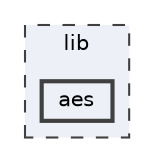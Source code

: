digraph "lib/aes"
{
 // LATEX_PDF_SIZE
  bgcolor="transparent";
  edge [fontname=Helvetica,fontsize=10,labelfontname=Helvetica,labelfontsize=10];
  node [fontname=Helvetica,fontsize=10,shape=box,height=0.2,width=0.4];
  compound=true
  subgraph clusterdir_97aefd0d527b934f1d99a682da8fe6a9 {
    graph [ bgcolor="#edf0f7", pencolor="grey25", label="lib", fontname=Helvetica,fontsize=10 style="filled,dashed", URL="dir_97aefd0d527b934f1d99a682da8fe6a9.html",tooltip=""]
  dir_bd5f3cb9dc6819c8e9c611d923f4893d [label="aes", fillcolor="#edf0f7", color="grey25", style="filled,bold", URL="dir_bd5f3cb9dc6819c8e9c611d923f4893d.html",tooltip=""];
  }
}
